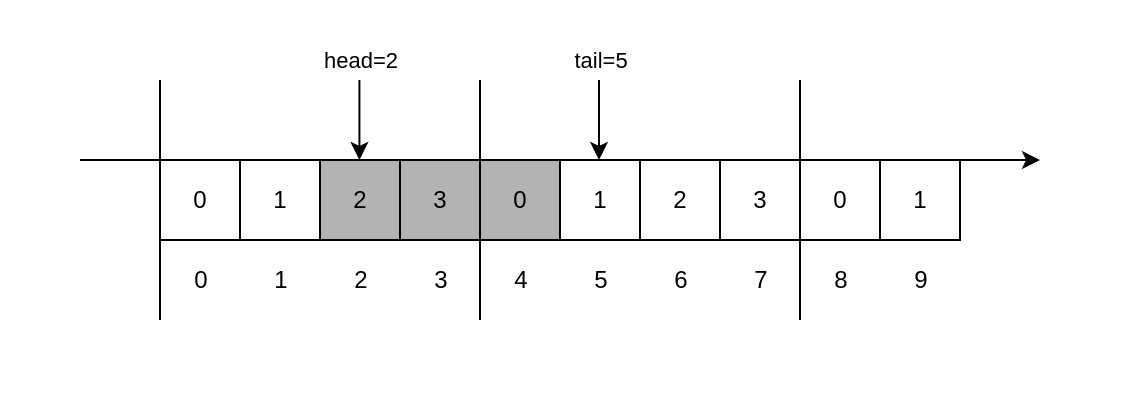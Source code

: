 <mxfile version="14.2.4" type="embed">
    <diagram id="y4xH5rnnNo1ptdlti4dU" name="第 1 页">
        <mxGraphModel dx="841" dy="649" grid="1" gridSize="10" guides="1" tooltips="1" connect="1" arrows="1" fold="1" page="1" pageScale="1" pageWidth="827" pageHeight="1169" background="#FFFFFF" math="0" shadow="0">
            <root>
                <mxCell id="0"/>
                <mxCell id="1" parent="0"/>
                <mxCell id="34" value="" style="rounded=0;whiteSpace=wrap;html=1;strokeColor=none;" vertex="1" parent="1">
                    <mxGeometry x="40" width="560" height="200" as="geometry"/>
                </mxCell>
                <mxCell id="2" value="0" style="whiteSpace=wrap;html=1;aspect=fixed;" parent="1" vertex="1">
                    <mxGeometry x="120" y="80" width="40" height="40" as="geometry"/>
                </mxCell>
                <mxCell id="3" value="1" style="whiteSpace=wrap;html=1;aspect=fixed;" parent="1" vertex="1">
                    <mxGeometry x="160" y="80" width="40" height="40" as="geometry"/>
                </mxCell>
                <mxCell id="4" value="2" style="whiteSpace=wrap;html=1;aspect=fixed;fillColor=#B3B3B3;" parent="1" vertex="1">
                    <mxGeometry x="200" y="80" width="40" height="40" as="geometry"/>
                </mxCell>
                <mxCell id="5" value="3" style="whiteSpace=wrap;html=1;aspect=fixed;fillColor=#B3B3B3;" parent="1" vertex="1">
                    <mxGeometry x="240" y="80" width="40" height="40" as="geometry"/>
                </mxCell>
                <mxCell id="6" value="0" style="whiteSpace=wrap;html=1;aspect=fixed;fillColor=#B3B3B3;" parent="1" vertex="1">
                    <mxGeometry x="280" y="80" width="40" height="40" as="geometry"/>
                </mxCell>
                <mxCell id="7" value="" style="endArrow=classic;html=1;exitX=0;exitY=0;exitDx=0;exitDy=0;" parent="1" edge="1">
                    <mxGeometry width="50" height="50" relative="1" as="geometry">
                        <mxPoint x="80" y="80" as="sourcePoint"/>
                        <mxPoint x="560" y="80" as="targetPoint"/>
                    </mxGeometry>
                </mxCell>
                <mxCell id="8" value="1" style="whiteSpace=wrap;html=1;aspect=fixed;fillColor=#FFFFFF;" parent="1" vertex="1">
                    <mxGeometry x="320" y="80" width="40" height="40" as="geometry"/>
                </mxCell>
                <mxCell id="9" value="2" style="whiteSpace=wrap;html=1;aspect=fixed;" parent="1" vertex="1">
                    <mxGeometry x="360" y="80" width="40" height="40" as="geometry"/>
                </mxCell>
                <mxCell id="10" value="3" style="whiteSpace=wrap;html=1;aspect=fixed;" parent="1" vertex="1">
                    <mxGeometry x="400" y="80" width="40" height="40" as="geometry"/>
                </mxCell>
                <mxCell id="11" value="0" style="whiteSpace=wrap;html=1;aspect=fixed;" parent="1" vertex="1">
                    <mxGeometry x="440" y="80" width="40" height="40" as="geometry"/>
                </mxCell>
                <mxCell id="12" value="1" style="whiteSpace=wrap;html=1;aspect=fixed;" parent="1" vertex="1">
                    <mxGeometry x="480" y="80" width="40" height="40" as="geometry"/>
                </mxCell>
                <mxCell id="13" value="head=2" style="endArrow=classic;html=1;" parent="1" edge="1">
                    <mxGeometry x="-1" y="-10" width="50" height="50" relative="1" as="geometry">
                        <mxPoint x="219.71" y="40" as="sourcePoint"/>
                        <mxPoint x="219.71" y="80" as="targetPoint"/>
                        <mxPoint x="10" y="-10" as="offset"/>
                    </mxGeometry>
                </mxCell>
                <mxCell id="14" value="tail=5" style="endArrow=classic;html=1;" parent="1" edge="1">
                    <mxGeometry x="-1" y="-10" width="50" height="50" relative="1" as="geometry">
                        <mxPoint x="339.5" y="40" as="sourcePoint"/>
                        <mxPoint x="339.5" y="80" as="targetPoint"/>
                        <mxPoint x="10" y="-10" as="offset"/>
                    </mxGeometry>
                </mxCell>
                <mxCell id="15" value="" style="endArrow=none;html=1;" parent="1" edge="1">
                    <mxGeometry width="50" height="50" relative="1" as="geometry">
                        <mxPoint x="280" y="160" as="sourcePoint"/>
                        <mxPoint x="280" y="40" as="targetPoint"/>
                    </mxGeometry>
                </mxCell>
                <mxCell id="16" value="" style="endArrow=none;html=1;" parent="1" edge="1">
                    <mxGeometry width="50" height="50" relative="1" as="geometry">
                        <mxPoint x="120" y="160" as="sourcePoint"/>
                        <mxPoint x="120" y="40" as="targetPoint"/>
                    </mxGeometry>
                </mxCell>
                <mxCell id="17" value="" style="endArrow=none;html=1;" parent="1" edge="1">
                    <mxGeometry width="50" height="50" relative="1" as="geometry">
                        <mxPoint x="440" y="160" as="sourcePoint"/>
                        <mxPoint x="440" y="40" as="targetPoint"/>
                    </mxGeometry>
                </mxCell>
                <mxCell id="22" value="0" style="text;html=1;align=center;verticalAlign=middle;resizable=0;points=[];autosize=1;" parent="1" vertex="1">
                    <mxGeometry x="130" y="130" width="20" height="20" as="geometry"/>
                </mxCell>
                <mxCell id="23" value="1" style="text;html=1;align=center;verticalAlign=middle;resizable=0;points=[];autosize=1;" parent="1" vertex="1">
                    <mxGeometry x="170" y="130" width="20" height="20" as="geometry"/>
                </mxCell>
                <mxCell id="24" value="2" style="text;html=1;align=center;verticalAlign=middle;resizable=0;points=[];autosize=1;" parent="1" vertex="1">
                    <mxGeometry x="210" y="130" width="20" height="20" as="geometry"/>
                </mxCell>
                <mxCell id="25" value="3" style="text;html=1;align=center;verticalAlign=middle;resizable=0;points=[];autosize=1;" parent="1" vertex="1">
                    <mxGeometry x="250" y="130" width="20" height="20" as="geometry"/>
                </mxCell>
                <mxCell id="26" value="4" style="text;html=1;align=center;verticalAlign=middle;resizable=0;points=[];autosize=1;" parent="1" vertex="1">
                    <mxGeometry x="290" y="130" width="20" height="20" as="geometry"/>
                </mxCell>
                <mxCell id="27" value="5" style="text;html=1;align=center;verticalAlign=middle;resizable=0;points=[];autosize=1;" parent="1" vertex="1">
                    <mxGeometry x="330" y="130" width="20" height="20" as="geometry"/>
                </mxCell>
                <mxCell id="28" value="6" style="text;html=1;align=center;verticalAlign=middle;resizable=0;points=[];autosize=1;" parent="1" vertex="1">
                    <mxGeometry x="370" y="130" width="20" height="20" as="geometry"/>
                </mxCell>
                <mxCell id="29" value="7" style="text;html=1;align=center;verticalAlign=middle;resizable=0;points=[];autosize=1;" parent="1" vertex="1">
                    <mxGeometry x="410" y="130" width="20" height="20" as="geometry"/>
                </mxCell>
                <mxCell id="30" value="8" style="text;html=1;align=center;verticalAlign=middle;resizable=0;points=[];autosize=1;" parent="1" vertex="1">
                    <mxGeometry x="450" y="130" width="20" height="20" as="geometry"/>
                </mxCell>
                <mxCell id="31" value="9" style="text;html=1;align=center;verticalAlign=middle;resizable=0;points=[];autosize=1;" parent="1" vertex="1">
                    <mxGeometry x="490" y="130" width="20" height="20" as="geometry"/>
                </mxCell>
            </root>
        </mxGraphModel>
    </diagram>
</mxfile>